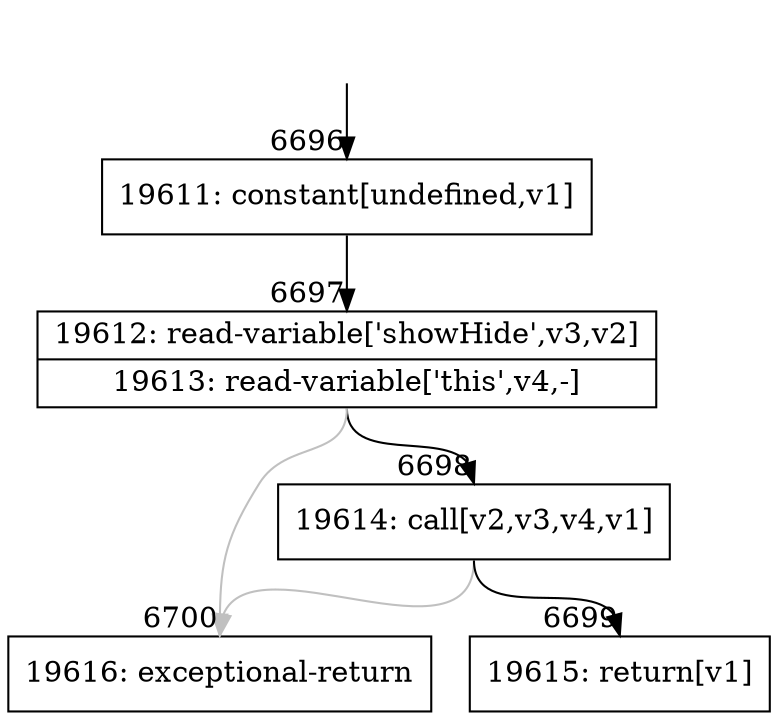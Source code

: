 digraph {
rankdir="TD"
BB_entry423[shape=none,label=""];
BB_entry423 -> BB6696 [tailport=s, headport=n, headlabel="    6696"]
BB6696 [shape=record label="{19611: constant[undefined,v1]}" ] 
BB6696 -> BB6697 [tailport=s, headport=n, headlabel="      6697"]
BB6697 [shape=record label="{19612: read-variable['showHide',v3,v2]|19613: read-variable['this',v4,-]}" ] 
BB6697 -> BB6698 [tailport=s, headport=n, headlabel="      6698"]
BB6697 -> BB6700 [tailport=s, headport=n, color=gray, headlabel="      6700"]
BB6698 [shape=record label="{19614: call[v2,v3,v4,v1]}" ] 
BB6698 -> BB6699 [tailport=s, headport=n, headlabel="      6699"]
BB6698 -> BB6700 [tailport=s, headport=n, color=gray]
BB6699 [shape=record label="{19615: return[v1]}" ] 
BB6700 [shape=record label="{19616: exceptional-return}" ] 
}
